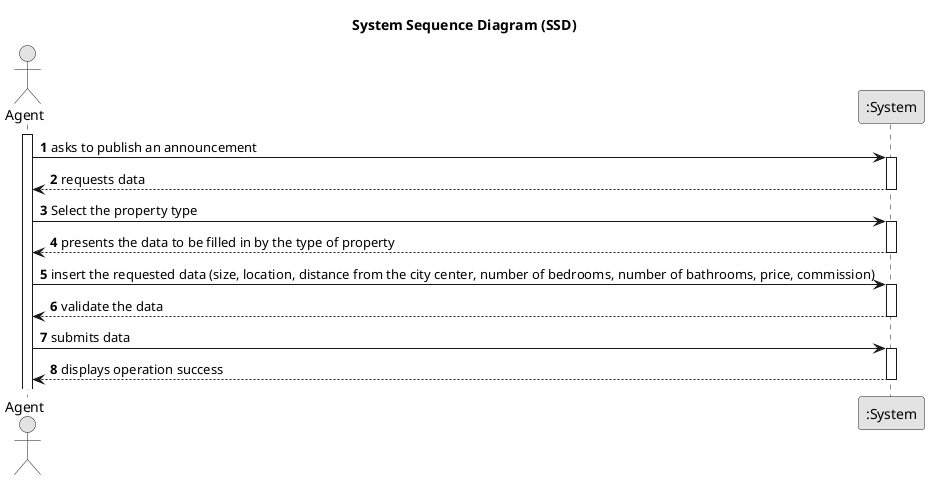 @startuml
skinparam monochrome true
skinparam packageStyle rectangle
skinparam shadowing false

title System Sequence Diagram (SSD)

autonumber

actor "Agent" as Employee
participant ":System" as System

activate Employee

    Employee -> System : asks to publish an announcement
    activate System

        System --> Employee : requests data
    deactivate System

    Employee -> System : Select the property type
    activate System

        System --> Employee : presents the data to be filled in by the type of property

    deactivate System

    Employee -> System : insert the requested data (size, location, distance from the city center, number of bedrooms, number of bathrooms, price, commission)
    activate System

        System --> Employee : validate the data
    deactivate System

    Employee -> System : submits data
    activate System

        System --> Employee : displays operation success
    deactivate System

@enduml